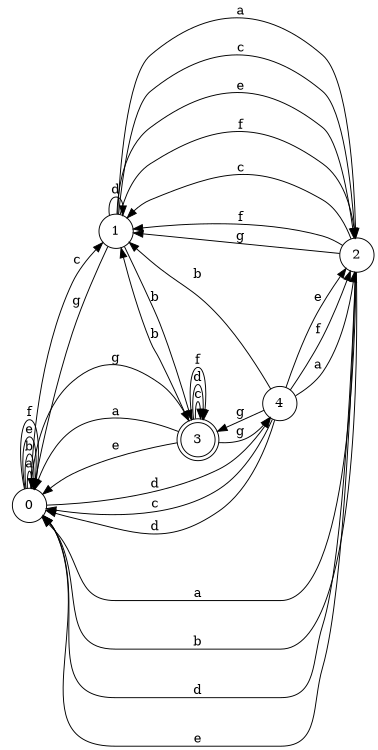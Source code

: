 digraph n4_4 {
__start0 [label="" shape="none"];

rankdir=LR;
size="8,5";

s0 [style="filled", color="black", fillcolor="white" shape="circle", label="0"];
s1 [style="filled", color="black", fillcolor="white" shape="circle", label="1"];
s2 [style="filled", color="black", fillcolor="white" shape="circle", label="2"];
s3 [style="rounded,filled", color="black", fillcolor="white" shape="doublecircle", label="3"];
s4 [style="filled", color="black", fillcolor="white" shape="circle", label="4"];
s0 -> s0 [label="a"];
s0 -> s0 [label="b"];
s0 -> s1 [label="c"];
s0 -> s4 [label="d"];
s0 -> s0 [label="e"];
s0 -> s0 [label="f"];
s0 -> s3 [label="g"];
s1 -> s2 [label="a"];
s1 -> s3 [label="b"];
s1 -> s2 [label="c"];
s1 -> s1 [label="d"];
s1 -> s2 [label="e"];
s1 -> s2 [label="f"];
s1 -> s0 [label="g"];
s2 -> s0 [label="a"];
s2 -> s0 [label="b"];
s2 -> s1 [label="c"];
s2 -> s0 [label="d"];
s2 -> s0 [label="e"];
s2 -> s1 [label="f"];
s2 -> s1 [label="g"];
s3 -> s0 [label="a"];
s3 -> s1 [label="b"];
s3 -> s3 [label="c"];
s3 -> s3 [label="d"];
s3 -> s0 [label="e"];
s3 -> s3 [label="f"];
s3 -> s4 [label="g"];
s4 -> s2 [label="a"];
s4 -> s1 [label="b"];
s4 -> s0 [label="c"];
s4 -> s0 [label="d"];
s4 -> s2 [label="e"];
s4 -> s2 [label="f"];
s4 -> s3 [label="g"];

}